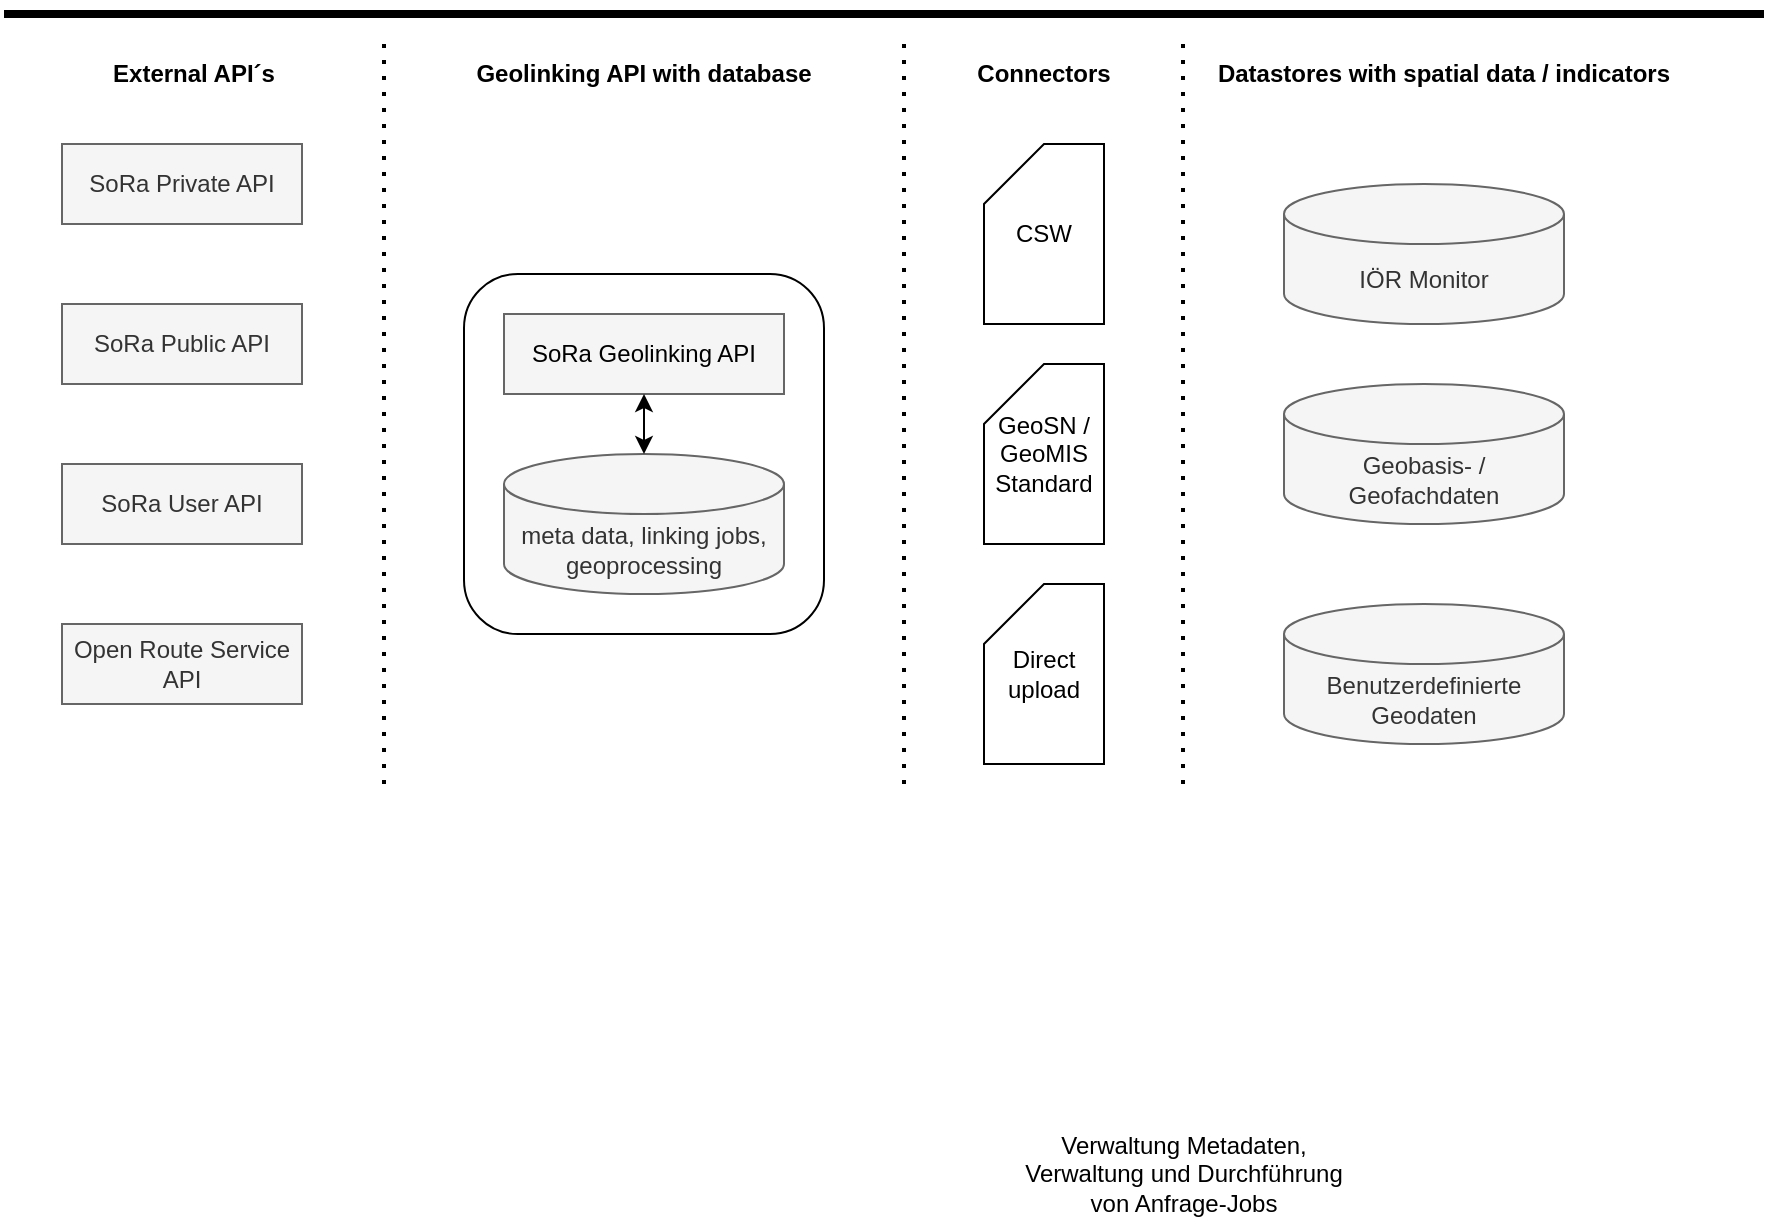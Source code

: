 <mxfile version="24.3.1" type="github">
  <diagram name="Seite-1" id="8oX-7nu69xEVpHodJw5y">
    <mxGraphModel dx="2373" dy="1255" grid="1" gridSize="10" guides="1" tooltips="1" connect="1" arrows="1" fold="1" page="1" pageScale="1" pageWidth="1100" pageHeight="850" math="0" shadow="0">
      <root>
        <mxCell id="0" />
        <mxCell id="1" parent="0" />
        <mxCell id="OIynQWRbufFzBbrqEs6u-1" value="" style="rounded=1;whiteSpace=wrap;html=1;fillColor=none;" vertex="1" parent="1">
          <mxGeometry x="240" y="145" width="180" height="180" as="geometry" />
        </mxCell>
        <mxCell id="RWMj_lE9c-KkNywdO_du-8" value="Benutzerdefinierte Geodaten" style="shape=cylinder3;whiteSpace=wrap;html=1;boundedLbl=1;backgroundOutline=1;size=15;fillColor=#f5f5f5;fontColor=#333333;strokeColor=#666666;" parent="1" vertex="1">
          <mxGeometry x="650" y="310" width="140" height="70" as="geometry" />
        </mxCell>
        <mxCell id="RWMj_lE9c-KkNywdO_du-10" value="SoRa Private API" style="rounded=0;whiteSpace=wrap;html=1;fillColor=#f5f5f5;fontColor=#333333;strokeColor=#666666;" parent="1" vertex="1">
          <mxGeometry x="39" y="80" width="120" height="40" as="geometry" />
        </mxCell>
        <mxCell id="RWMj_lE9c-KkNywdO_du-12" value="SoRa Public API" style="rounded=0;whiteSpace=wrap;html=1;fillColor=#f5f5f5;fontColor=#333333;strokeColor=#666666;" parent="1" vertex="1">
          <mxGeometry x="39" y="160" width="120" height="40" as="geometry" />
        </mxCell>
        <mxCell id="RWMj_lE9c-KkNywdO_du-13" value="SoRa User API" style="rounded=0;whiteSpace=wrap;html=1;fillColor=#f5f5f5;fontColor=#333333;strokeColor=#666666;" parent="1" vertex="1">
          <mxGeometry x="39" y="240" width="120" height="40" as="geometry" />
        </mxCell>
        <mxCell id="RWMj_lE9c-KkNywdO_du-14" value="Open Route Service API" style="rounded=0;whiteSpace=wrap;html=1;fillColor=#f5f5f5;fontColor=#333333;strokeColor=#666666;" parent="1" vertex="1">
          <mxGeometry x="39" y="320" width="120" height="40" as="geometry" />
        </mxCell>
        <mxCell id="RWMj_lE9c-KkNywdO_du-18" value="SoRa Geolinking API" style="rounded=0;whiteSpace=wrap;html=1;fillColor=#F5F5F5;strokeColor=#666666;" parent="1" vertex="1">
          <mxGeometry x="260" y="165" width="140" height="40" as="geometry" />
        </mxCell>
        <mxCell id="RWMj_lE9c-KkNywdO_du-20" value="Geobasis- / Geofachdaten" style="shape=cylinder3;whiteSpace=wrap;html=1;boundedLbl=1;backgroundOutline=1;size=15;fillColor=#f5f5f5;fontColor=#333333;strokeColor=#666666;" parent="1" vertex="1">
          <mxGeometry x="650" y="200" width="140" height="70" as="geometry" />
        </mxCell>
        <mxCell id="RWMj_lE9c-KkNywdO_du-22" value="IÖR Monitor" style="shape=cylinder3;whiteSpace=wrap;html=1;boundedLbl=1;backgroundOutline=1;size=15;fillColor=#f5f5f5;fontColor=#333333;strokeColor=#666666;" parent="1" vertex="1">
          <mxGeometry x="650" y="100" width="140" height="70" as="geometry" />
        </mxCell>
        <mxCell id="RWMj_lE9c-KkNywdO_du-25" value="meta data, linking jobs, geoprocessing" style="shape=cylinder3;whiteSpace=wrap;html=1;boundedLbl=1;backgroundOutline=1;size=15;fillColor=#f5f5f5;fontColor=#333333;strokeColor=#666666;" parent="1" vertex="1">
          <mxGeometry x="260" y="235" width="140" height="70" as="geometry" />
        </mxCell>
        <mxCell id="RWMj_lE9c-KkNywdO_du-30" value="&lt;div&gt;Verwaltung Metadaten,&lt;/div&gt;&lt;div&gt;Verwaltung und Durchführung von Anfrage-Jobs&lt;/div&gt;" style="text;html=1;strokeColor=none;fillColor=none;align=center;verticalAlign=middle;whiteSpace=wrap;rounded=0;" parent="1" vertex="1">
          <mxGeometry x="510" y="580" width="180" height="30" as="geometry" />
        </mxCell>
        <mxCell id="RWMj_lE9c-KkNywdO_du-35" value="Geolinking API with database" style="text;html=1;strokeColor=none;fillColor=none;align=center;verticalAlign=middle;whiteSpace=wrap;rounded=0;fontStyle=1" parent="1" vertex="1">
          <mxGeometry x="200" y="30" width="260" height="30" as="geometry" />
        </mxCell>
        <mxCell id="RWMj_lE9c-KkNywdO_du-36" value="" style="line;strokeWidth=4;html=1;perimeter=backbonePerimeter;points=[];outlineConnect=0;" parent="1" vertex="1">
          <mxGeometry x="10" y="10" width="880" height="10" as="geometry" />
        </mxCell>
        <mxCell id="OIynQWRbufFzBbrqEs6u-4" value="" style="endArrow=classic;startArrow=classic;html=1;rounded=0;exitX=0.5;exitY=0;exitDx=0;exitDy=0;exitPerimeter=0;entryX=0.5;entryY=1;entryDx=0;entryDy=0;" edge="1" parent="1" source="RWMj_lE9c-KkNywdO_du-25" target="RWMj_lE9c-KkNywdO_du-18">
          <mxGeometry width="50" height="50" relative="1" as="geometry">
            <mxPoint x="520" y="470" as="sourcePoint" />
            <mxPoint x="570" y="420" as="targetPoint" />
          </mxGeometry>
        </mxCell>
        <mxCell id="OIynQWRbufFzBbrqEs6u-5" value="" style="endArrow=none;dashed=1;html=1;dashPattern=1 3;strokeWidth=2;rounded=0;" edge="1" parent="1">
          <mxGeometry width="50" height="50" relative="1" as="geometry">
            <mxPoint x="460" y="400" as="sourcePoint" />
            <mxPoint x="460" y="30" as="targetPoint" />
          </mxGeometry>
        </mxCell>
        <mxCell id="OIynQWRbufFzBbrqEs6u-6" value="" style="endArrow=none;dashed=1;html=1;dashPattern=1 3;strokeWidth=2;rounded=0;" edge="1" parent="1">
          <mxGeometry width="50" height="50" relative="1" as="geometry">
            <mxPoint x="599.5" y="400" as="sourcePoint" />
            <mxPoint x="599.5" y="30" as="targetPoint" />
          </mxGeometry>
        </mxCell>
        <mxCell id="OIynQWRbufFzBbrqEs6u-7" value="Connectors" style="text;html=1;strokeColor=none;fillColor=none;align=center;verticalAlign=middle;whiteSpace=wrap;rounded=0;fontStyle=1" vertex="1" parent="1">
          <mxGeometry x="460" y="30" width="140" height="30" as="geometry" />
        </mxCell>
        <mxCell id="OIynQWRbufFzBbrqEs6u-8" value="Datastores with spatial data / indicators" style="text;html=1;strokeColor=none;fillColor=none;align=center;verticalAlign=middle;whiteSpace=wrap;rounded=0;fontStyle=1" vertex="1" parent="1">
          <mxGeometry x="600" y="30" width="260" height="30" as="geometry" />
        </mxCell>
        <mxCell id="OIynQWRbufFzBbrqEs6u-9" value="CSW" style="shape=card;whiteSpace=wrap;html=1;" vertex="1" parent="1">
          <mxGeometry x="500" y="80" width="60" height="90" as="geometry" />
        </mxCell>
        <mxCell id="OIynQWRbufFzBbrqEs6u-10" value="GeoSN / GeoMIS Standard" style="shape=card;whiteSpace=wrap;html=1;" vertex="1" parent="1">
          <mxGeometry x="500" y="190" width="60" height="90" as="geometry" />
        </mxCell>
        <mxCell id="OIynQWRbufFzBbrqEs6u-11" value="Direct upload" style="shape=card;whiteSpace=wrap;html=1;" vertex="1" parent="1">
          <mxGeometry x="500" y="300" width="60" height="90" as="geometry" />
        </mxCell>
        <mxCell id="OIynQWRbufFzBbrqEs6u-12" value="" style="endArrow=none;dashed=1;html=1;dashPattern=1 3;strokeWidth=2;rounded=0;" edge="1" parent="1">
          <mxGeometry width="50" height="50" relative="1" as="geometry">
            <mxPoint x="200" y="400" as="sourcePoint" />
            <mxPoint x="200" y="30" as="targetPoint" />
          </mxGeometry>
        </mxCell>
        <mxCell id="OIynQWRbufFzBbrqEs6u-13" value="External API´s" style="text;html=1;strokeColor=none;fillColor=none;align=center;verticalAlign=middle;whiteSpace=wrap;rounded=0;fontStyle=1" vertex="1" parent="1">
          <mxGeometry x="10" y="30" width="190" height="30" as="geometry" />
        </mxCell>
      </root>
    </mxGraphModel>
  </diagram>
</mxfile>
